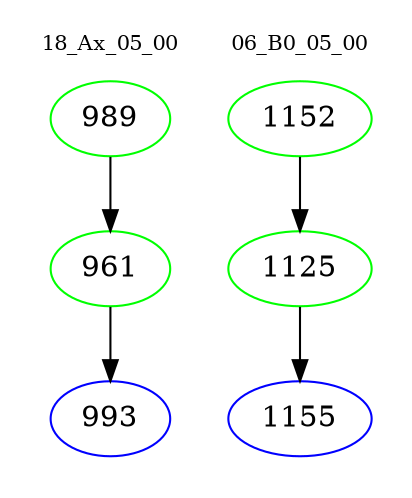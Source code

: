 digraph{
subgraph cluster_0 {
color = white
label = "18_Ax_05_00";
fontsize=10;
T0_989 [label="989", color="green"]
T0_989 -> T0_961 [color="black"]
T0_961 [label="961", color="green"]
T0_961 -> T0_993 [color="black"]
T0_993 [label="993", color="blue"]
}
subgraph cluster_1 {
color = white
label = "06_B0_05_00";
fontsize=10;
T1_1152 [label="1152", color="green"]
T1_1152 -> T1_1125 [color="black"]
T1_1125 [label="1125", color="green"]
T1_1125 -> T1_1155 [color="black"]
T1_1155 [label="1155", color="blue"]
}
}
